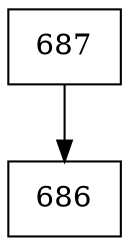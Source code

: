 digraph G {
  node [shape=record];
  node0 [label="{687}"];
  node0 -> node1;
  node1 [label="{686}"];
}
